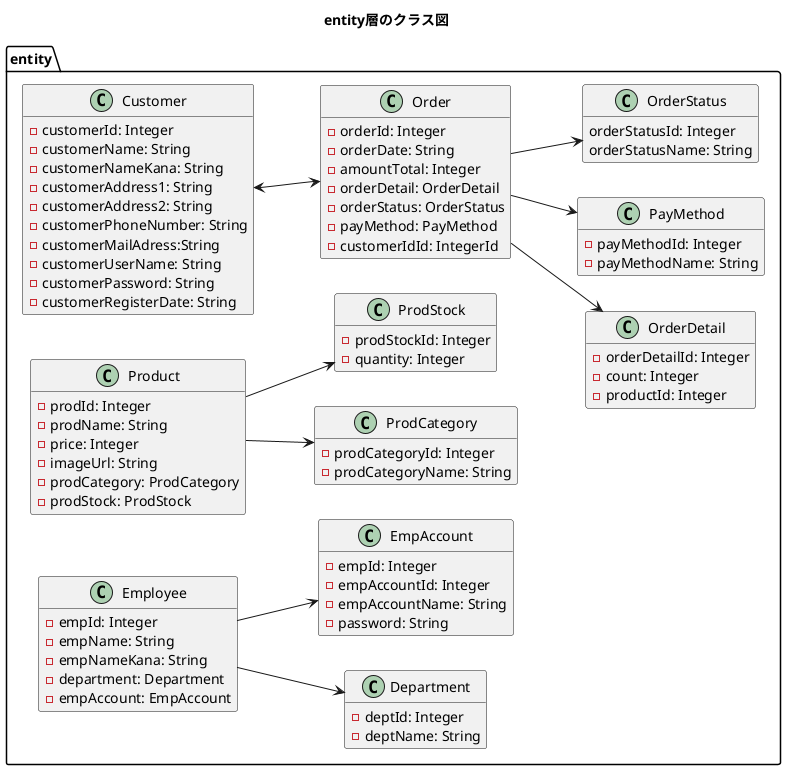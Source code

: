 @startuml
title entity層のクラス図
hide empty members
left to right direction

package entity{
    class Customer{
        -customerId: Integer
        -customerName: String
        -customerNameKana: String
        -customerAddress1: String
        -customerAddress2: String
        -customerPhoneNumber: String
        -customerMailAdress:String
        -customerUserName: String
        -customerPassword: String
        -customerRegisterDate: String
    }

    class Order{
        -orderId: Integer
        -orderDate: String
        -amountTotal: Integer
        -orderDetail: OrderDetail
        -orderStatus: OrderStatus
        -payMethod: PayMethod
        -customerIdId: IntegerId
    }

    class OrderDetail{
        -orderDetailId: Integer
        -count: Integer
        -productId: Integer
    }
    
    class PayMethod{
    	-payMethodId: Integer
    	-payMethodName: String
    }

    class OrderStatus{
        orderStatusId: Integer
        orderStatusName: String
    }

    class Product{
        -prodId: Integer
        -prodName: String
        -price: Integer
        -imageUrl: String
        -prodCategory: ProdCategory
        -prodStock: ProdStock
    }

    class ProdCategory{
        -prodCategoryId: Integer
        -prodCategoryName: String
    }

    class ProdStock{
        -prodStockId: Integer
        -quantity: Integer
    }

    class Employee{
        -empId: Integer
        -empName: String
        -empNameKana: String
        -department: Department
        -empAccount: EmpAccount
    }

    class Department{
        -deptId: Integer
        -deptName: String
    }

    class EmpAccount{
    	-empId: Integer
        -empAccountId: Integer
        -empAccountName: String
        -password: String
    }
}

Customer <--> Order
Order --> OrderStatus
Order --> OrderDetail
Order --> PayMethod
Product --> ProdStock
Product --> ProdCategory
Employee --> EmpAccount
Employee --> Department
@enduml